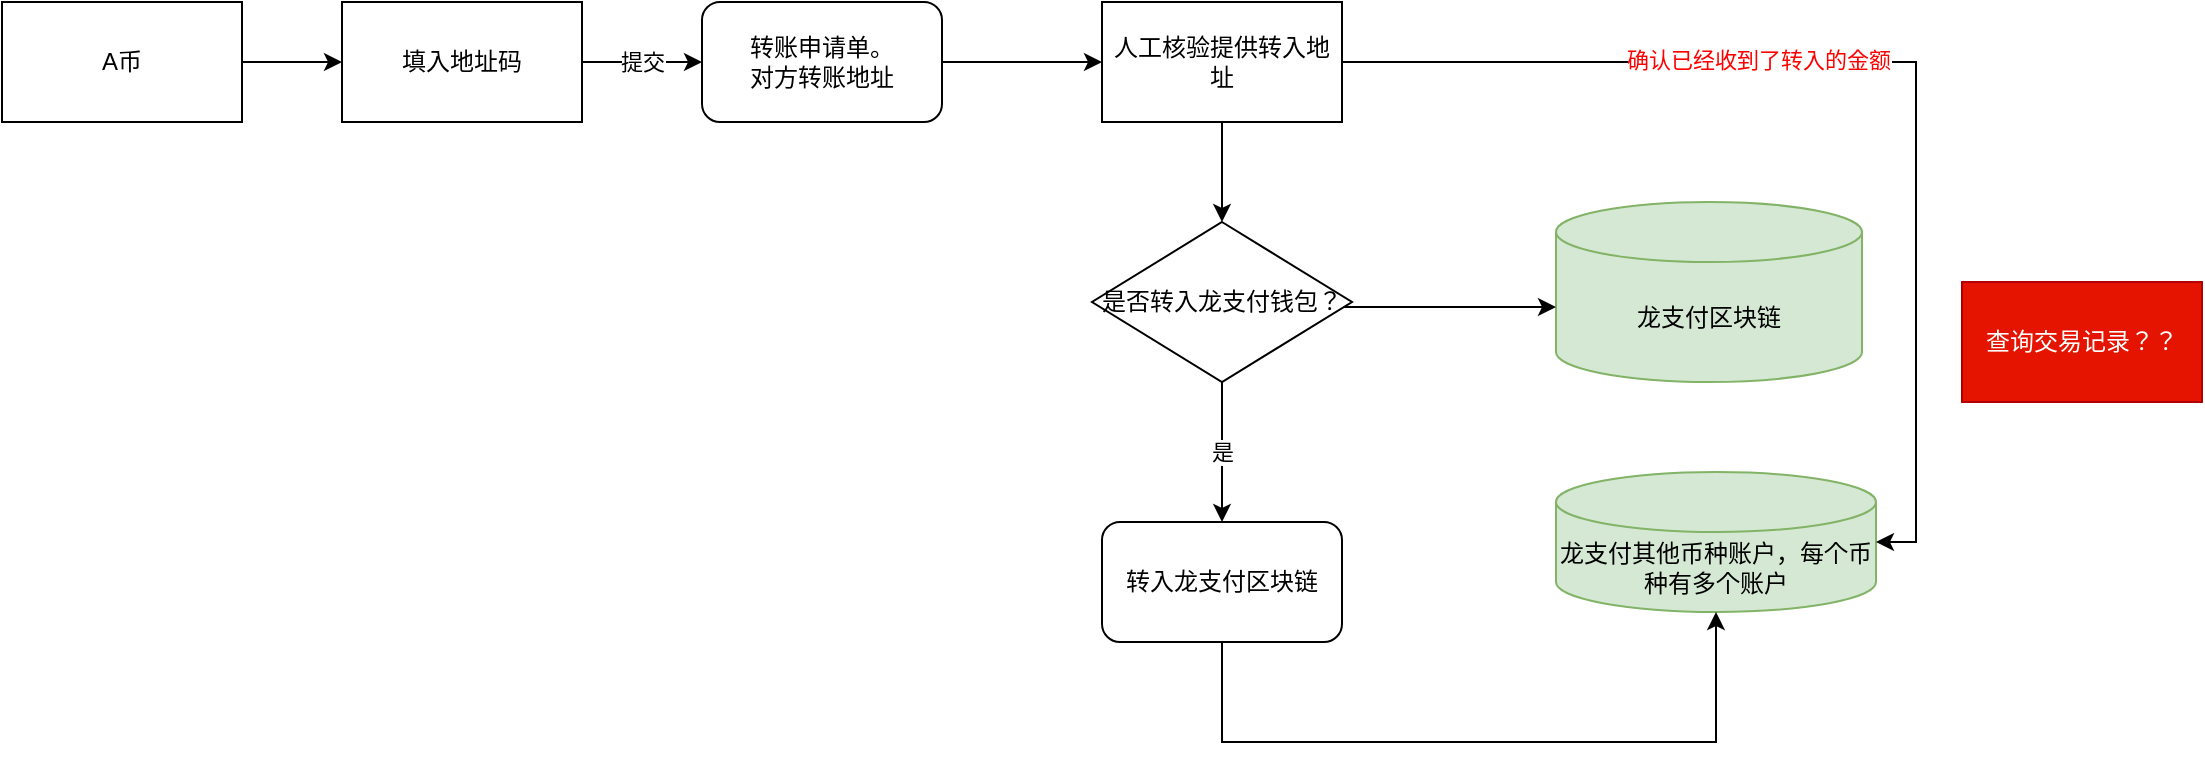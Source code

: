 <mxfile version="13.9.2" type="github">
  <diagram id="Xb9YHacXH_46VcTU4vqf" name="Page-1">
    <mxGraphModel dx="782" dy="437" grid="1" gridSize="10" guides="1" tooltips="1" connect="1" arrows="1" fold="1" page="1" pageScale="1" pageWidth="827" pageHeight="1169" math="0" shadow="0">
      <root>
        <mxCell id="0" />
        <mxCell id="1" parent="0" />
        <mxCell id="nJL4mZwbDdtuzIEOGoWh-3" style="edgeStyle=orthogonalEdgeStyle;rounded=0;orthogonalLoop=1;jettySize=auto;html=1;entryX=0;entryY=0.5;entryDx=0;entryDy=0;" edge="1" parent="1" source="nJL4mZwbDdtuzIEOGoWh-1" target="nJL4mZwbDdtuzIEOGoWh-2">
          <mxGeometry relative="1" as="geometry" />
        </mxCell>
        <mxCell id="nJL4mZwbDdtuzIEOGoWh-1" value="A币" style="rounded=0;whiteSpace=wrap;html=1;" vertex="1" parent="1">
          <mxGeometry x="50" y="150" width="120" height="60" as="geometry" />
        </mxCell>
        <mxCell id="nJL4mZwbDdtuzIEOGoWh-9" style="edgeStyle=orthogonalEdgeStyle;rounded=0;orthogonalLoop=1;jettySize=auto;html=1;" edge="1" parent="1" source="nJL4mZwbDdtuzIEOGoWh-2" target="nJL4mZwbDdtuzIEOGoWh-8">
          <mxGeometry relative="1" as="geometry" />
        </mxCell>
        <mxCell id="nJL4mZwbDdtuzIEOGoWh-10" value="提交" style="edgeLabel;html=1;align=center;verticalAlign=middle;resizable=0;points=[];" vertex="1" connectable="0" parent="nJL4mZwbDdtuzIEOGoWh-9">
          <mxGeometry x="-0.319" y="-3" relative="1" as="geometry">
            <mxPoint x="9" y="-3" as="offset" />
          </mxGeometry>
        </mxCell>
        <mxCell id="nJL4mZwbDdtuzIEOGoWh-2" value="填入地址码" style="rounded=0;whiteSpace=wrap;html=1;" vertex="1" parent="1">
          <mxGeometry x="220" y="150" width="120" height="60" as="geometry" />
        </mxCell>
        <mxCell id="nJL4mZwbDdtuzIEOGoWh-7" value="龙支付区块链" style="shape=cylinder3;whiteSpace=wrap;html=1;boundedLbl=1;backgroundOutline=1;size=15;fillColor=#d5e8d4;strokeColor=#82b366;" vertex="1" parent="1">
          <mxGeometry x="827" y="250" width="153" height="90" as="geometry" />
        </mxCell>
        <mxCell id="nJL4mZwbDdtuzIEOGoWh-13" style="edgeStyle=orthogonalEdgeStyle;rounded=0;orthogonalLoop=1;jettySize=auto;html=1;entryX=0;entryY=0.5;entryDx=0;entryDy=0;" edge="1" parent="1" source="nJL4mZwbDdtuzIEOGoWh-8" target="nJL4mZwbDdtuzIEOGoWh-12">
          <mxGeometry relative="1" as="geometry" />
        </mxCell>
        <mxCell id="nJL4mZwbDdtuzIEOGoWh-8" value="转账申请单。&lt;br&gt;对方转账地址" style="rounded=1;whiteSpace=wrap;html=1;" vertex="1" parent="1">
          <mxGeometry x="400" y="150" width="120" height="60" as="geometry" />
        </mxCell>
        <mxCell id="nJL4mZwbDdtuzIEOGoWh-11" value="龙支付其他币种账户，每个币种有多个账户" style="shape=cylinder3;whiteSpace=wrap;html=1;boundedLbl=1;backgroundOutline=1;size=15;fillColor=#d5e8d4;strokeColor=#82b366;" vertex="1" parent="1">
          <mxGeometry x="827" y="385" width="160" height="70" as="geometry" />
        </mxCell>
        <mxCell id="nJL4mZwbDdtuzIEOGoWh-14" style="edgeStyle=orthogonalEdgeStyle;rounded=0;orthogonalLoop=1;jettySize=auto;html=1;entryX=0.5;entryY=1;entryDx=0;entryDy=0;entryPerimeter=0;exitX=0.5;exitY=1;exitDx=0;exitDy=0;" edge="1" parent="1" source="nJL4mZwbDdtuzIEOGoWh-22" target="nJL4mZwbDdtuzIEOGoWh-11">
          <mxGeometry relative="1" as="geometry">
            <Array as="points">
              <mxPoint x="660" y="520" />
              <mxPoint x="907" y="520" />
            </Array>
          </mxGeometry>
        </mxCell>
        <mxCell id="nJL4mZwbDdtuzIEOGoWh-20" style="edgeStyle=orthogonalEdgeStyle;rounded=0;orthogonalLoop=1;jettySize=auto;html=1;entryX=0.5;entryY=0;entryDx=0;entryDy=0;" edge="1" parent="1" source="nJL4mZwbDdtuzIEOGoWh-12" target="nJL4mZwbDdtuzIEOGoWh-17">
          <mxGeometry relative="1" as="geometry" />
        </mxCell>
        <mxCell id="nJL4mZwbDdtuzIEOGoWh-24" style="edgeStyle=orthogonalEdgeStyle;rounded=0;orthogonalLoop=1;jettySize=auto;html=1;entryX=1;entryY=0.5;entryDx=0;entryDy=0;entryPerimeter=0;" edge="1" parent="1" source="nJL4mZwbDdtuzIEOGoWh-12" target="nJL4mZwbDdtuzIEOGoWh-11">
          <mxGeometry relative="1" as="geometry" />
        </mxCell>
        <mxCell id="nJL4mZwbDdtuzIEOGoWh-25" value="确认已经收到了转入的金额" style="edgeLabel;html=1;align=center;verticalAlign=middle;resizable=0;points=[];fontColor=#FF0000;" vertex="1" connectable="0" parent="nJL4mZwbDdtuzIEOGoWh-24">
          <mxGeometry x="-0.242" y="1" relative="1" as="geometry">
            <mxPoint as="offset" />
          </mxGeometry>
        </mxCell>
        <mxCell id="nJL4mZwbDdtuzIEOGoWh-12" value="人工核验提供转入地址" style="rounded=0;whiteSpace=wrap;html=1;" vertex="1" parent="1">
          <mxGeometry x="600" y="150" width="120" height="60" as="geometry" />
        </mxCell>
        <mxCell id="nJL4mZwbDdtuzIEOGoWh-15" value="查询交易记录？？" style="rounded=0;whiteSpace=wrap;html=1;fillColor=#e51400;strokeColor=#B20000;fontColor=#ffffff;" vertex="1" parent="1">
          <mxGeometry x="1030" y="290" width="120" height="60" as="geometry" />
        </mxCell>
        <mxCell id="nJL4mZwbDdtuzIEOGoWh-18" style="edgeStyle=orthogonalEdgeStyle;rounded=0;orthogonalLoop=1;jettySize=auto;html=1;entryX=0;entryY=0;entryDx=0;entryDy=52.5;entryPerimeter=0;" edge="1" parent="1" source="nJL4mZwbDdtuzIEOGoWh-17" target="nJL4mZwbDdtuzIEOGoWh-7">
          <mxGeometry relative="1" as="geometry">
            <Array as="points">
              <mxPoint x="776" y="303" />
            </Array>
          </mxGeometry>
        </mxCell>
        <mxCell id="nJL4mZwbDdtuzIEOGoWh-30" value="是" style="edgeStyle=orthogonalEdgeStyle;rounded=0;orthogonalLoop=1;jettySize=auto;html=1;" edge="1" parent="1" source="nJL4mZwbDdtuzIEOGoWh-17" target="nJL4mZwbDdtuzIEOGoWh-22">
          <mxGeometry relative="1" as="geometry" />
        </mxCell>
        <mxCell id="nJL4mZwbDdtuzIEOGoWh-17" value="是否转入龙支付钱包？" style="rhombus;whiteSpace=wrap;html=1;" vertex="1" parent="1">
          <mxGeometry x="595" y="260" width="130" height="80" as="geometry" />
        </mxCell>
        <mxCell id="nJL4mZwbDdtuzIEOGoWh-22" value="转入龙支付区块链" style="rounded=1;whiteSpace=wrap;html=1;" vertex="1" parent="1">
          <mxGeometry x="600" y="410" width="120" height="60" as="geometry" />
        </mxCell>
      </root>
    </mxGraphModel>
  </diagram>
</mxfile>
